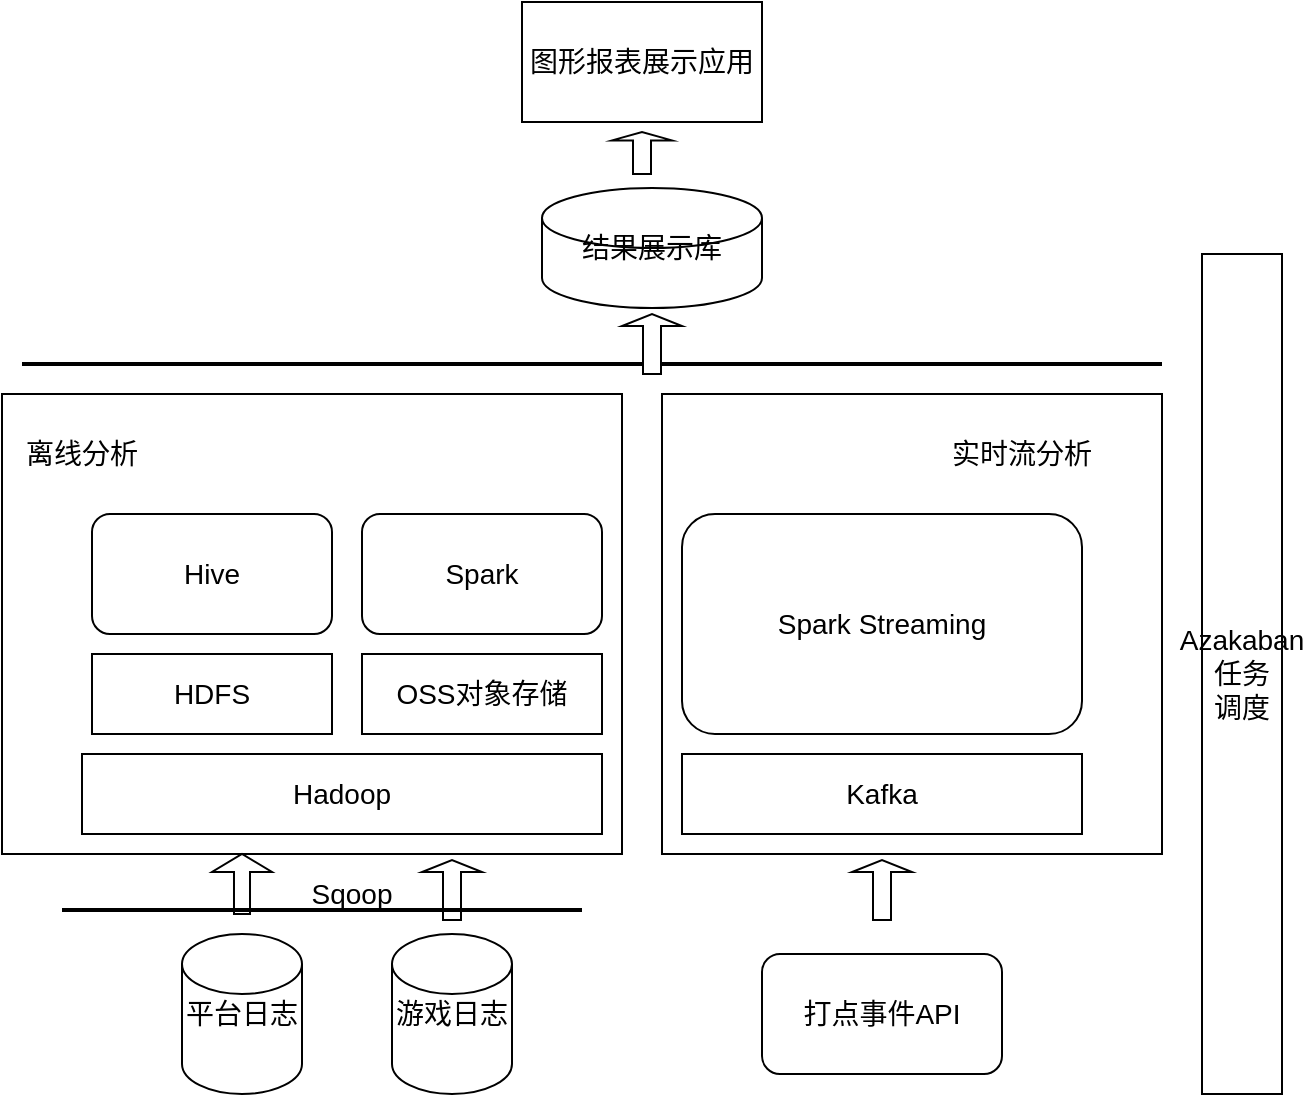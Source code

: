 <mxfile version="13.5.5" type="github">
  <diagram id="SUA77PbycbYVvd3b78xJ" name="第 1 页">
    <mxGraphModel dx="1422" dy="802" grid="1" gridSize="10" guides="1" tooltips="1" connect="1" arrows="1" fold="1" page="1" pageScale="1" pageWidth="827" pageHeight="1169" math="0" shadow="0">
      <root>
        <mxCell id="0" />
        <mxCell id="1" parent="0" />
        <mxCell id="_BwWZOYq04hog9lbWKIB-19" value="" style="rounded=0;whiteSpace=wrap;html=1;fontSize=14;" vertex="1" parent="1">
          <mxGeometry x="430" y="250" width="250" height="230" as="geometry" />
        </mxCell>
        <mxCell id="_BwWZOYq04hog9lbWKIB-18" value="" style="rounded=0;whiteSpace=wrap;html=1;fontSize=14;" vertex="1" parent="1">
          <mxGeometry x="100" y="250" width="310" height="230" as="geometry" />
        </mxCell>
        <mxCell id="_BwWZOYq04hog9lbWKIB-1" value="Hadoop" style="rounded=0;whiteSpace=wrap;html=1;fontSize=14;" vertex="1" parent="1">
          <mxGeometry x="140" y="430" width="260" height="40" as="geometry" />
        </mxCell>
        <mxCell id="_BwWZOYq04hog9lbWKIB-2" value="HDFS" style="rounded=0;whiteSpace=wrap;html=1;fontSize=14;" vertex="1" parent="1">
          <mxGeometry x="145" y="380" width="120" height="40" as="geometry" />
        </mxCell>
        <mxCell id="_BwWZOYq04hog9lbWKIB-3" value="Hive" style="rounded=1;whiteSpace=wrap;html=1;fontSize=14;" vertex="1" parent="1">
          <mxGeometry x="145" y="310" width="120" height="60" as="geometry" />
        </mxCell>
        <mxCell id="_BwWZOYq04hog9lbWKIB-4" value="Spark" style="rounded=1;whiteSpace=wrap;html=1;fontSize=14;" vertex="1" parent="1">
          <mxGeometry x="280" y="310" width="120" height="60" as="geometry" />
        </mxCell>
        <mxCell id="_BwWZOYq04hog9lbWKIB-5" value="Kafka" style="rounded=0;whiteSpace=wrap;html=1;fontSize=14;" vertex="1" parent="1">
          <mxGeometry x="440" y="430" width="200" height="40" as="geometry" />
        </mxCell>
        <mxCell id="_BwWZOYq04hog9lbWKIB-8" value="Spark Streaming" style="rounded=1;whiteSpace=wrap;html=1;fontSize=14;" vertex="1" parent="1">
          <mxGeometry x="440" y="310" width="200" height="110" as="geometry" />
        </mxCell>
        <mxCell id="_BwWZOYq04hog9lbWKIB-9" value="平台日志" style="shape=cylinder2;whiteSpace=wrap;html=1;boundedLbl=1;backgroundOutline=1;size=15;fontSize=14;" vertex="1" parent="1">
          <mxGeometry x="190" y="520" width="60" height="80" as="geometry" />
        </mxCell>
        <mxCell id="_BwWZOYq04hog9lbWKIB-10" value="游戏日志" style="shape=cylinder2;whiteSpace=wrap;html=1;boundedLbl=1;backgroundOutline=1;size=15;fontSize=14;" vertex="1" parent="1">
          <mxGeometry x="295" y="520" width="60" height="80" as="geometry" />
        </mxCell>
        <mxCell id="_BwWZOYq04hog9lbWKIB-12" value="" style="shape=singleArrow;direction=north;whiteSpace=wrap;html=1;arrowWidth=0.267;arrowSize=0.3;fontSize=14;" vertex="1" parent="1">
          <mxGeometry x="205" y="480" width="30" height="30" as="geometry" />
        </mxCell>
        <mxCell id="_BwWZOYq04hog9lbWKIB-13" value="" style="shape=singleArrow;direction=north;whiteSpace=wrap;html=1;fontSize=14;" vertex="1" parent="1">
          <mxGeometry x="310" y="483" width="30" height="30" as="geometry" />
        </mxCell>
        <mxCell id="_BwWZOYq04hog9lbWKIB-14" value="Sqoop" style="text;html=1;strokeColor=none;fillColor=none;align=center;verticalAlign=middle;whiteSpace=wrap;rounded=0;fontSize=14;" vertex="1" parent="1">
          <mxGeometry x="255" y="490" width="40" height="20" as="geometry" />
        </mxCell>
        <mxCell id="_BwWZOYq04hog9lbWKIB-16" value="" style="shape=singleArrow;direction=north;whiteSpace=wrap;html=1;fontSize=14;" vertex="1" parent="1">
          <mxGeometry x="525" y="483" width="30" height="30" as="geometry" />
        </mxCell>
        <mxCell id="_BwWZOYq04hog9lbWKIB-17" value="打点事件API" style="rounded=1;whiteSpace=wrap;html=1;fontSize=14;" vertex="1" parent="1">
          <mxGeometry x="480" y="530" width="120" height="60" as="geometry" />
        </mxCell>
        <mxCell id="_BwWZOYq04hog9lbWKIB-20" value="离线分析" style="text;html=1;strokeColor=none;fillColor=none;align=center;verticalAlign=middle;whiteSpace=wrap;rounded=0;fontSize=14;" vertex="1" parent="1">
          <mxGeometry x="100" y="270" width="80" height="20" as="geometry" />
        </mxCell>
        <mxCell id="_BwWZOYq04hog9lbWKIB-22" value="实时流分析" style="text;html=1;strokeColor=none;fillColor=none;align=center;verticalAlign=middle;whiteSpace=wrap;rounded=0;fontSize=14;" vertex="1" parent="1">
          <mxGeometry x="570" y="270" width="80" height="20" as="geometry" />
        </mxCell>
        <mxCell id="_BwWZOYq04hog9lbWKIB-23" value="Azakaban&lt;br style=&quot;font-size: 14px;&quot;&gt;任务&lt;br style=&quot;font-size: 14px;&quot;&gt;调度" style="rounded=0;whiteSpace=wrap;html=1;fontSize=14;" vertex="1" parent="1">
          <mxGeometry x="700" y="180" width="40" height="420" as="geometry" />
        </mxCell>
        <mxCell id="_BwWZOYq04hog9lbWKIB-24" value="OSS对象存储" style="rounded=0;whiteSpace=wrap;html=1;fontSize=14;" vertex="1" parent="1">
          <mxGeometry x="280" y="380" width="120" height="40" as="geometry" />
        </mxCell>
        <mxCell id="_BwWZOYq04hog9lbWKIB-25" value="结果展示库" style="shape=cylinder2;whiteSpace=wrap;html=1;boundedLbl=1;backgroundOutline=1;size=15;fontSize=14;" vertex="1" parent="1">
          <mxGeometry x="370" y="147" width="110" height="60" as="geometry" />
        </mxCell>
        <mxCell id="_BwWZOYq04hog9lbWKIB-26" value="图形报表展示应用" style="rounded=0;whiteSpace=wrap;html=1;fontSize=14;" vertex="1" parent="1">
          <mxGeometry x="360" y="54" width="120" height="60" as="geometry" />
        </mxCell>
        <mxCell id="_BwWZOYq04hog9lbWKIB-30" value="" style="line;strokeWidth=2;html=1;fontSize=14;" vertex="1" parent="1">
          <mxGeometry x="110" y="230" width="570" height="10" as="geometry" />
        </mxCell>
        <mxCell id="_BwWZOYq04hog9lbWKIB-31" value="" style="shape=singleArrow;direction=north;whiteSpace=wrap;html=1;fontSize=14;" vertex="1" parent="1">
          <mxGeometry x="410" y="210" width="30" height="30" as="geometry" />
        </mxCell>
        <mxCell id="_BwWZOYq04hog9lbWKIB-32" value="" style="line;strokeWidth=2;html=1;fontSize=14;" vertex="1" parent="1">
          <mxGeometry x="130" y="503" width="260" height="10" as="geometry" />
        </mxCell>
        <mxCell id="_BwWZOYq04hog9lbWKIB-33" value="" style="shape=singleArrow;direction=north;whiteSpace=wrap;html=1;fontSize=14;" vertex="1" parent="1">
          <mxGeometry x="405" y="119" width="30" height="21" as="geometry" />
        </mxCell>
      </root>
    </mxGraphModel>
  </diagram>
</mxfile>
